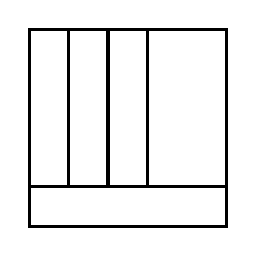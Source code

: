 \begin{tikzpicture}[very thick, scale=.5]
    \draw (0,1) rectangle (1,5);
    \draw (1,1) rectangle (2,5);
    \draw (2,1) rectangle (3,5);
    \draw (3,1) rectangle (5,5);
    \draw (0,0) rectangle (5,1);
\end{tikzpicture}
